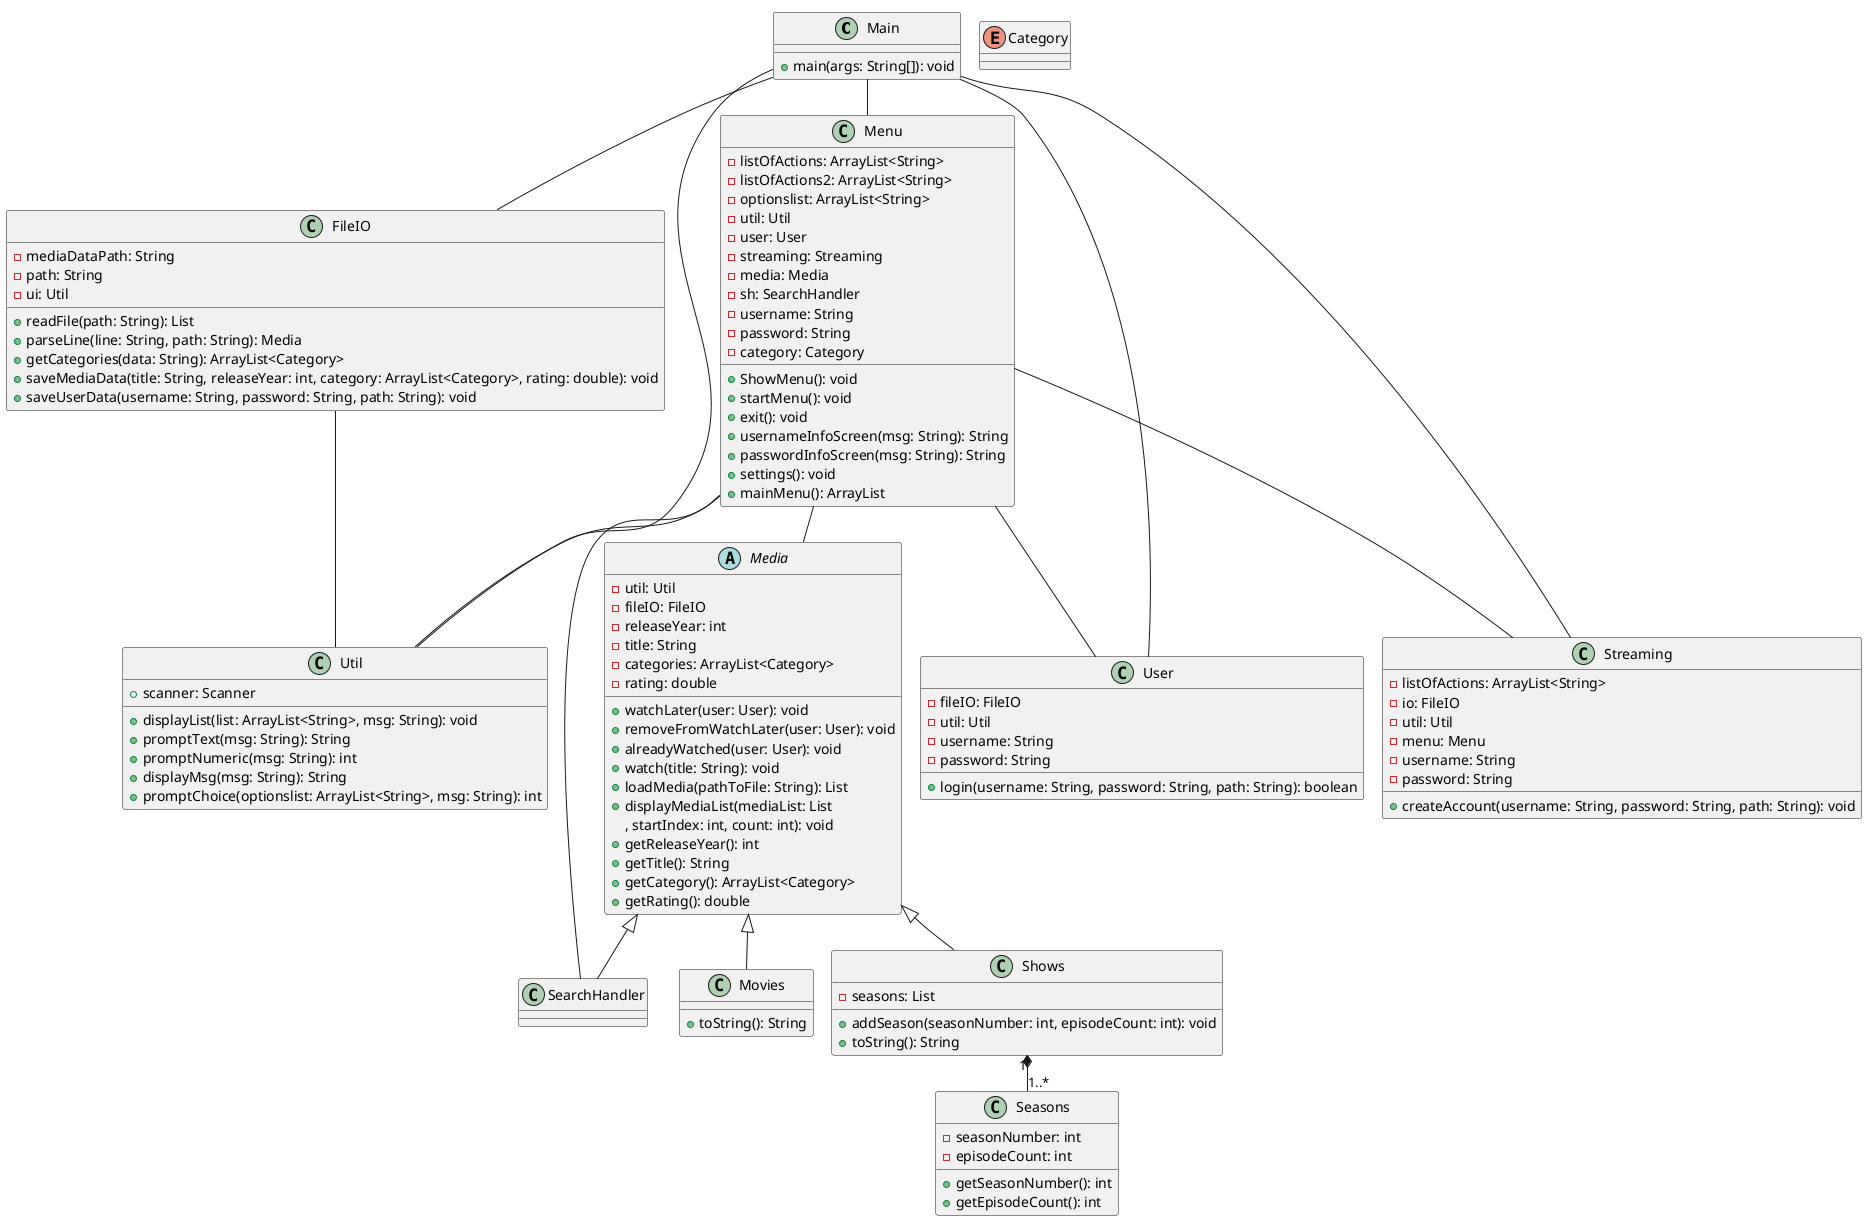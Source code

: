 @startuml
!pragma layout smetana

class Main {
    + main(args: String[]): void
}



class FileIO {
    - mediaDataPath: String
    - path: String
    - ui: Util
    + readFile(path: String): List
    + parseLine(line: String, path: String): Media
    + getCategories(data: String): ArrayList<Category>
    + saveMediaData(title: String, releaseYear: int, category: ArrayList<Category>, rating: double): void
    + saveUserData(username: String, password: String, path: String): void
}
class Util {
    + scanner: Scanner
    + displayList(list: ArrayList<String>, msg: String): void
    + promptText(msg: String): String
    + promptNumeric(msg: String): int
    + displayMsg(msg: String): String
    + promptChoice(optionslist: ArrayList<String>, msg: String): int
}
class Menu {
    - listOfActions: ArrayList<String>
    - listOfActions2: ArrayList<String>
    - optionslist: ArrayList<String>
    - util: Util
    - user: User
    - streaming: Streaming
    - media: Media
    - sh: SearchHandler
    - username: String
    - password: String
    - category: Category
    + ShowMenu(): void
    + startMenu(): void
    + exit(): void
    + usernameInfoScreen(msg: String): String
    + passwordInfoScreen(msg: String): String
    + settings(): void
    + mainMenu(): ArrayList
}
abstract class Media {
    - util: Util
    - fileIO: FileIO
    - releaseYear: int
    - title: String
    - categories: ArrayList<Category>
    - rating: double
    + watchLater(user: User): void
    + removeFromWatchLater(user: User): void
    + alreadyWatched(user: User): void
    + watch(title: String): void
    + loadMedia(pathToFile: String): List
    + displayMediaList(mediaList: List
    , startIndex: int, count: int): void
    + getReleaseYear(): int
    + getTitle(): String
    + getCategory(): ArrayList<Category>
    + getRating(): double
}
class Movies {
    + toString(): String
}
class Shows {
    - seasons: List
    + addSeason(seasonNumber: int, episodeCount: int): void
    + toString(): String
}
enum Category {
}
class User {
    - fileIO: FileIO
    - util: Util
    - username: String
    - password: String
    + login(username: String, password: String, path: String): boolean
}
class Streaming {
    - listOfActions: ArrayList<String>
    - io: FileIO
    - util: Util
    - menu: Menu
    - username: String
    - password: String
    + createAccount(username: String, password: String, path: String): void
}
class Seasons {
    - seasonNumber: int
    - episodeCount: int
    + getSeasonNumber(): int
    + getEpisodeCount(): int
}

FileIO -- Util
Menu -- Util
Menu -- User
Menu -- Streaming
Menu -- Media
Menu -- SearchHandler
Media <|-- Movies
Media <|-- Shows
Media <|-- SearchHandler
Shows "1" *-- "1..*" Seasons
Main -- Menu
Main -- FileIO
Main -- Util
Main -- User
Main -- Streaming


@enduml
